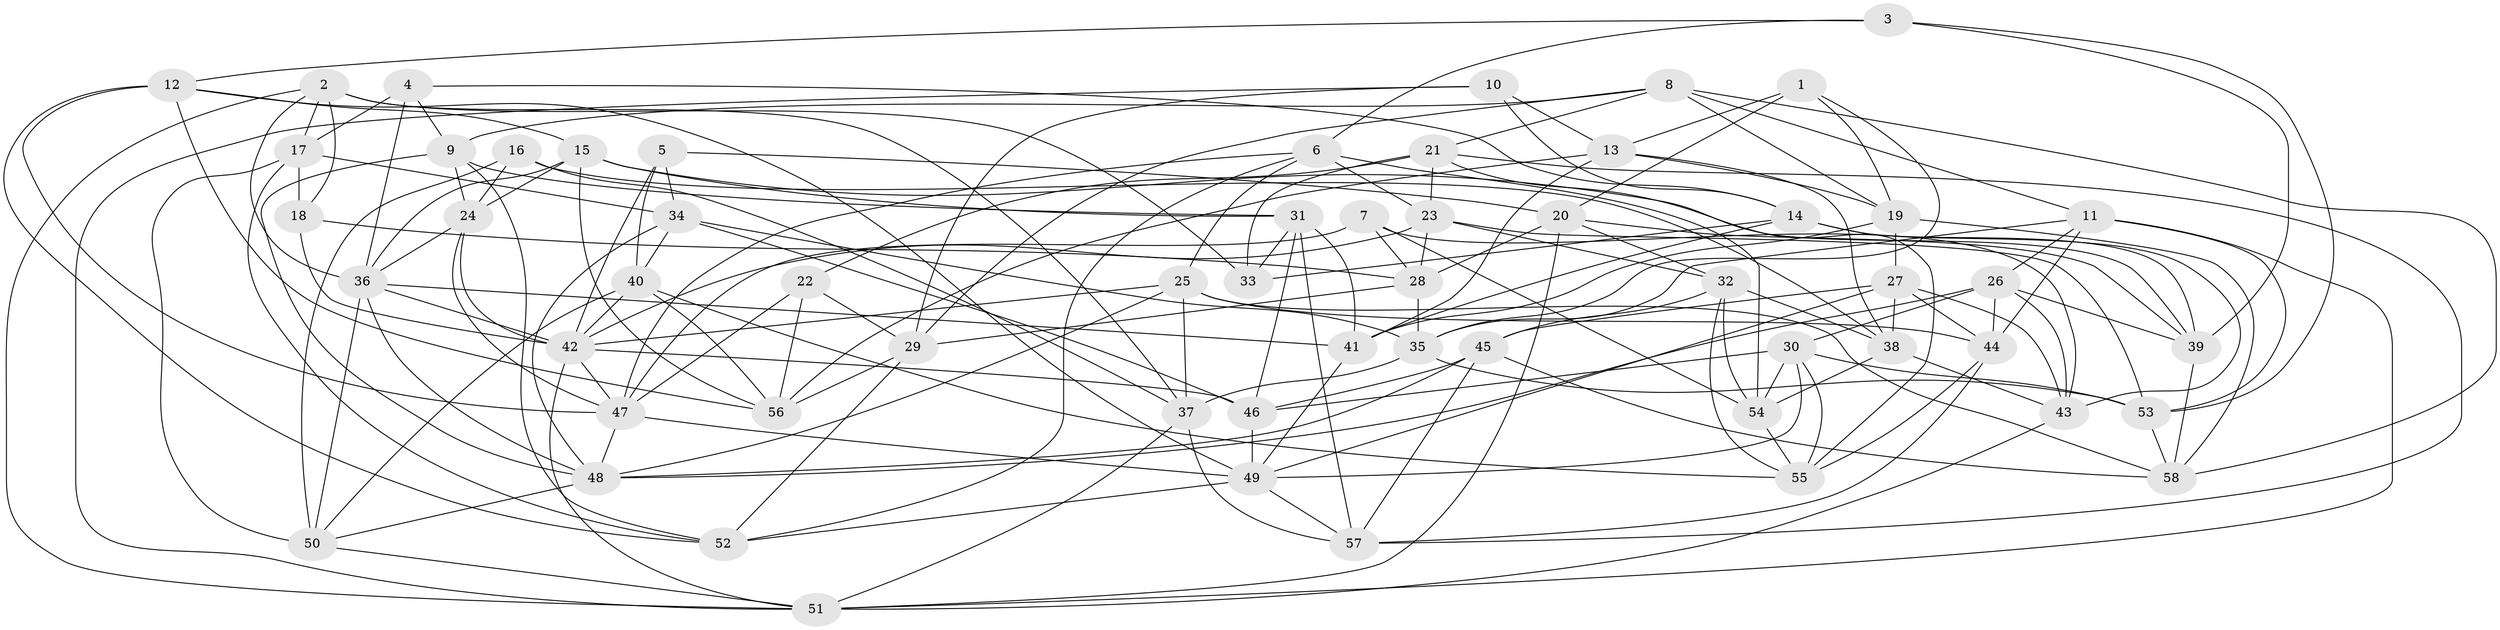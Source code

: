 // original degree distribution, {4: 1.0}
// Generated by graph-tools (version 1.1) at 2025/50/03/09/25 03:50:56]
// undirected, 58 vertices, 171 edges
graph export_dot {
graph [start="1"]
  node [color=gray90,style=filled];
  1;
  2;
  3;
  4;
  5;
  6;
  7;
  8;
  9;
  10;
  11;
  12;
  13;
  14;
  15;
  16;
  17;
  18;
  19;
  20;
  21;
  22;
  23;
  24;
  25;
  26;
  27;
  28;
  29;
  30;
  31;
  32;
  33;
  34;
  35;
  36;
  37;
  38;
  39;
  40;
  41;
  42;
  43;
  44;
  45;
  46;
  47;
  48;
  49;
  50;
  51;
  52;
  53;
  54;
  55;
  56;
  57;
  58;
  1 -- 13 [weight=1.0];
  1 -- 19 [weight=1.0];
  1 -- 20 [weight=1.0];
  1 -- 35 [weight=1.0];
  2 -- 17 [weight=1.0];
  2 -- 18 [weight=1.0];
  2 -- 33 [weight=1.0];
  2 -- 36 [weight=1.0];
  2 -- 37 [weight=1.0];
  2 -- 51 [weight=1.0];
  3 -- 6 [weight=1.0];
  3 -- 12 [weight=1.0];
  3 -- 39 [weight=1.0];
  3 -- 53 [weight=1.0];
  4 -- 9 [weight=1.0];
  4 -- 14 [weight=1.0];
  4 -- 17 [weight=1.0];
  4 -- 36 [weight=1.0];
  5 -- 20 [weight=1.0];
  5 -- 34 [weight=1.0];
  5 -- 40 [weight=1.0];
  5 -- 42 [weight=1.0];
  6 -- 23 [weight=1.0];
  6 -- 25 [weight=1.0];
  6 -- 47 [weight=1.0];
  6 -- 52 [weight=1.0];
  6 -- 54 [weight=1.0];
  7 -- 28 [weight=1.0];
  7 -- 43 [weight=1.0];
  7 -- 47 [weight=1.0];
  7 -- 54 [weight=1.0];
  8 -- 9 [weight=1.0];
  8 -- 11 [weight=1.0];
  8 -- 19 [weight=1.0];
  8 -- 21 [weight=1.0];
  8 -- 29 [weight=1.0];
  8 -- 58 [weight=1.0];
  9 -- 24 [weight=1.0];
  9 -- 31 [weight=1.0];
  9 -- 48 [weight=1.0];
  9 -- 52 [weight=1.0];
  10 -- 13 [weight=1.0];
  10 -- 14 [weight=1.0];
  10 -- 29 [weight=1.0];
  10 -- 51 [weight=1.0];
  11 -- 26 [weight=1.0];
  11 -- 35 [weight=1.0];
  11 -- 44 [weight=1.0];
  11 -- 51 [weight=1.0];
  11 -- 53 [weight=1.0];
  12 -- 15 [weight=1.0];
  12 -- 47 [weight=1.0];
  12 -- 49 [weight=1.0];
  12 -- 52 [weight=1.0];
  12 -- 56 [weight=1.0];
  13 -- 19 [weight=1.0];
  13 -- 38 [weight=1.0];
  13 -- 41 [weight=1.0];
  13 -- 56 [weight=1.0];
  14 -- 33 [weight=1.0];
  14 -- 39 [weight=1.0];
  14 -- 41 [weight=1.0];
  14 -- 43 [weight=1.0];
  15 -- 24 [weight=1.0];
  15 -- 31 [weight=1.0];
  15 -- 36 [weight=1.0];
  15 -- 39 [weight=1.0];
  15 -- 56 [weight=1.0];
  16 -- 24 [weight=1.0];
  16 -- 37 [weight=1.0];
  16 -- 38 [weight=1.0];
  16 -- 50 [weight=1.0];
  17 -- 18 [weight=1.0];
  17 -- 34 [weight=1.0];
  17 -- 50 [weight=1.0];
  17 -- 52 [weight=1.0];
  18 -- 28 [weight=1.0];
  18 -- 42 [weight=1.0];
  19 -- 27 [weight=1.0];
  19 -- 41 [weight=1.0];
  19 -- 58 [weight=1.0];
  20 -- 28 [weight=1.0];
  20 -- 32 [weight=1.0];
  20 -- 39 [weight=1.0];
  20 -- 51 [weight=1.0];
  21 -- 22 [weight=1.0];
  21 -- 23 [weight=1.0];
  21 -- 33 [weight=1.0];
  21 -- 55 [weight=1.0];
  21 -- 57 [weight=1.0];
  22 -- 29 [weight=1.0];
  22 -- 47 [weight=1.0];
  22 -- 56 [weight=1.0];
  23 -- 28 [weight=1.0];
  23 -- 32 [weight=1.0];
  23 -- 42 [weight=1.0];
  23 -- 53 [weight=1.0];
  24 -- 36 [weight=1.0];
  24 -- 42 [weight=1.0];
  24 -- 47 [weight=1.0];
  25 -- 37 [weight=1.0];
  25 -- 42 [weight=1.0];
  25 -- 44 [weight=1.0];
  25 -- 48 [weight=1.0];
  25 -- 58 [weight=1.0];
  26 -- 30 [weight=1.0];
  26 -- 39 [weight=1.0];
  26 -- 43 [weight=1.0];
  26 -- 44 [weight=1.0];
  26 -- 48 [weight=1.0];
  27 -- 38 [weight=1.0];
  27 -- 43 [weight=1.0];
  27 -- 44 [weight=1.0];
  27 -- 45 [weight=1.0];
  27 -- 49 [weight=1.0];
  28 -- 29 [weight=1.0];
  28 -- 35 [weight=1.0];
  29 -- 52 [weight=1.0];
  29 -- 56 [weight=1.0];
  30 -- 46 [weight=1.0];
  30 -- 49 [weight=1.0];
  30 -- 53 [weight=1.0];
  30 -- 54 [weight=1.0];
  30 -- 55 [weight=1.0];
  31 -- 33 [weight=1.0];
  31 -- 41 [weight=1.0];
  31 -- 46 [weight=1.0];
  31 -- 57 [weight=1.0];
  32 -- 38 [weight=1.0];
  32 -- 45 [weight=1.0];
  32 -- 54 [weight=1.0];
  32 -- 55 [weight=1.0];
  34 -- 35 [weight=1.0];
  34 -- 40 [weight=1.0];
  34 -- 46 [weight=1.0];
  34 -- 48 [weight=1.0];
  35 -- 37 [weight=1.0];
  35 -- 53 [weight=1.0];
  36 -- 41 [weight=1.0];
  36 -- 42 [weight=1.0];
  36 -- 48 [weight=1.0];
  36 -- 50 [weight=1.0];
  37 -- 51 [weight=1.0];
  37 -- 57 [weight=1.0];
  38 -- 43 [weight=1.0];
  38 -- 54 [weight=1.0];
  39 -- 58 [weight=1.0];
  40 -- 42 [weight=1.0];
  40 -- 50 [weight=1.0];
  40 -- 55 [weight=1.0];
  40 -- 56 [weight=1.0];
  41 -- 49 [weight=1.0];
  42 -- 46 [weight=1.0];
  42 -- 47 [weight=1.0];
  42 -- 51 [weight=1.0];
  43 -- 51 [weight=1.0];
  44 -- 55 [weight=1.0];
  44 -- 57 [weight=1.0];
  45 -- 46 [weight=1.0];
  45 -- 48 [weight=1.0];
  45 -- 57 [weight=1.0];
  45 -- 58 [weight=1.0];
  46 -- 49 [weight=1.0];
  47 -- 48 [weight=1.0];
  47 -- 49 [weight=1.0];
  48 -- 50 [weight=1.0];
  49 -- 52 [weight=1.0];
  49 -- 57 [weight=1.0];
  50 -- 51 [weight=1.0];
  53 -- 58 [weight=1.0];
  54 -- 55 [weight=1.0];
}

